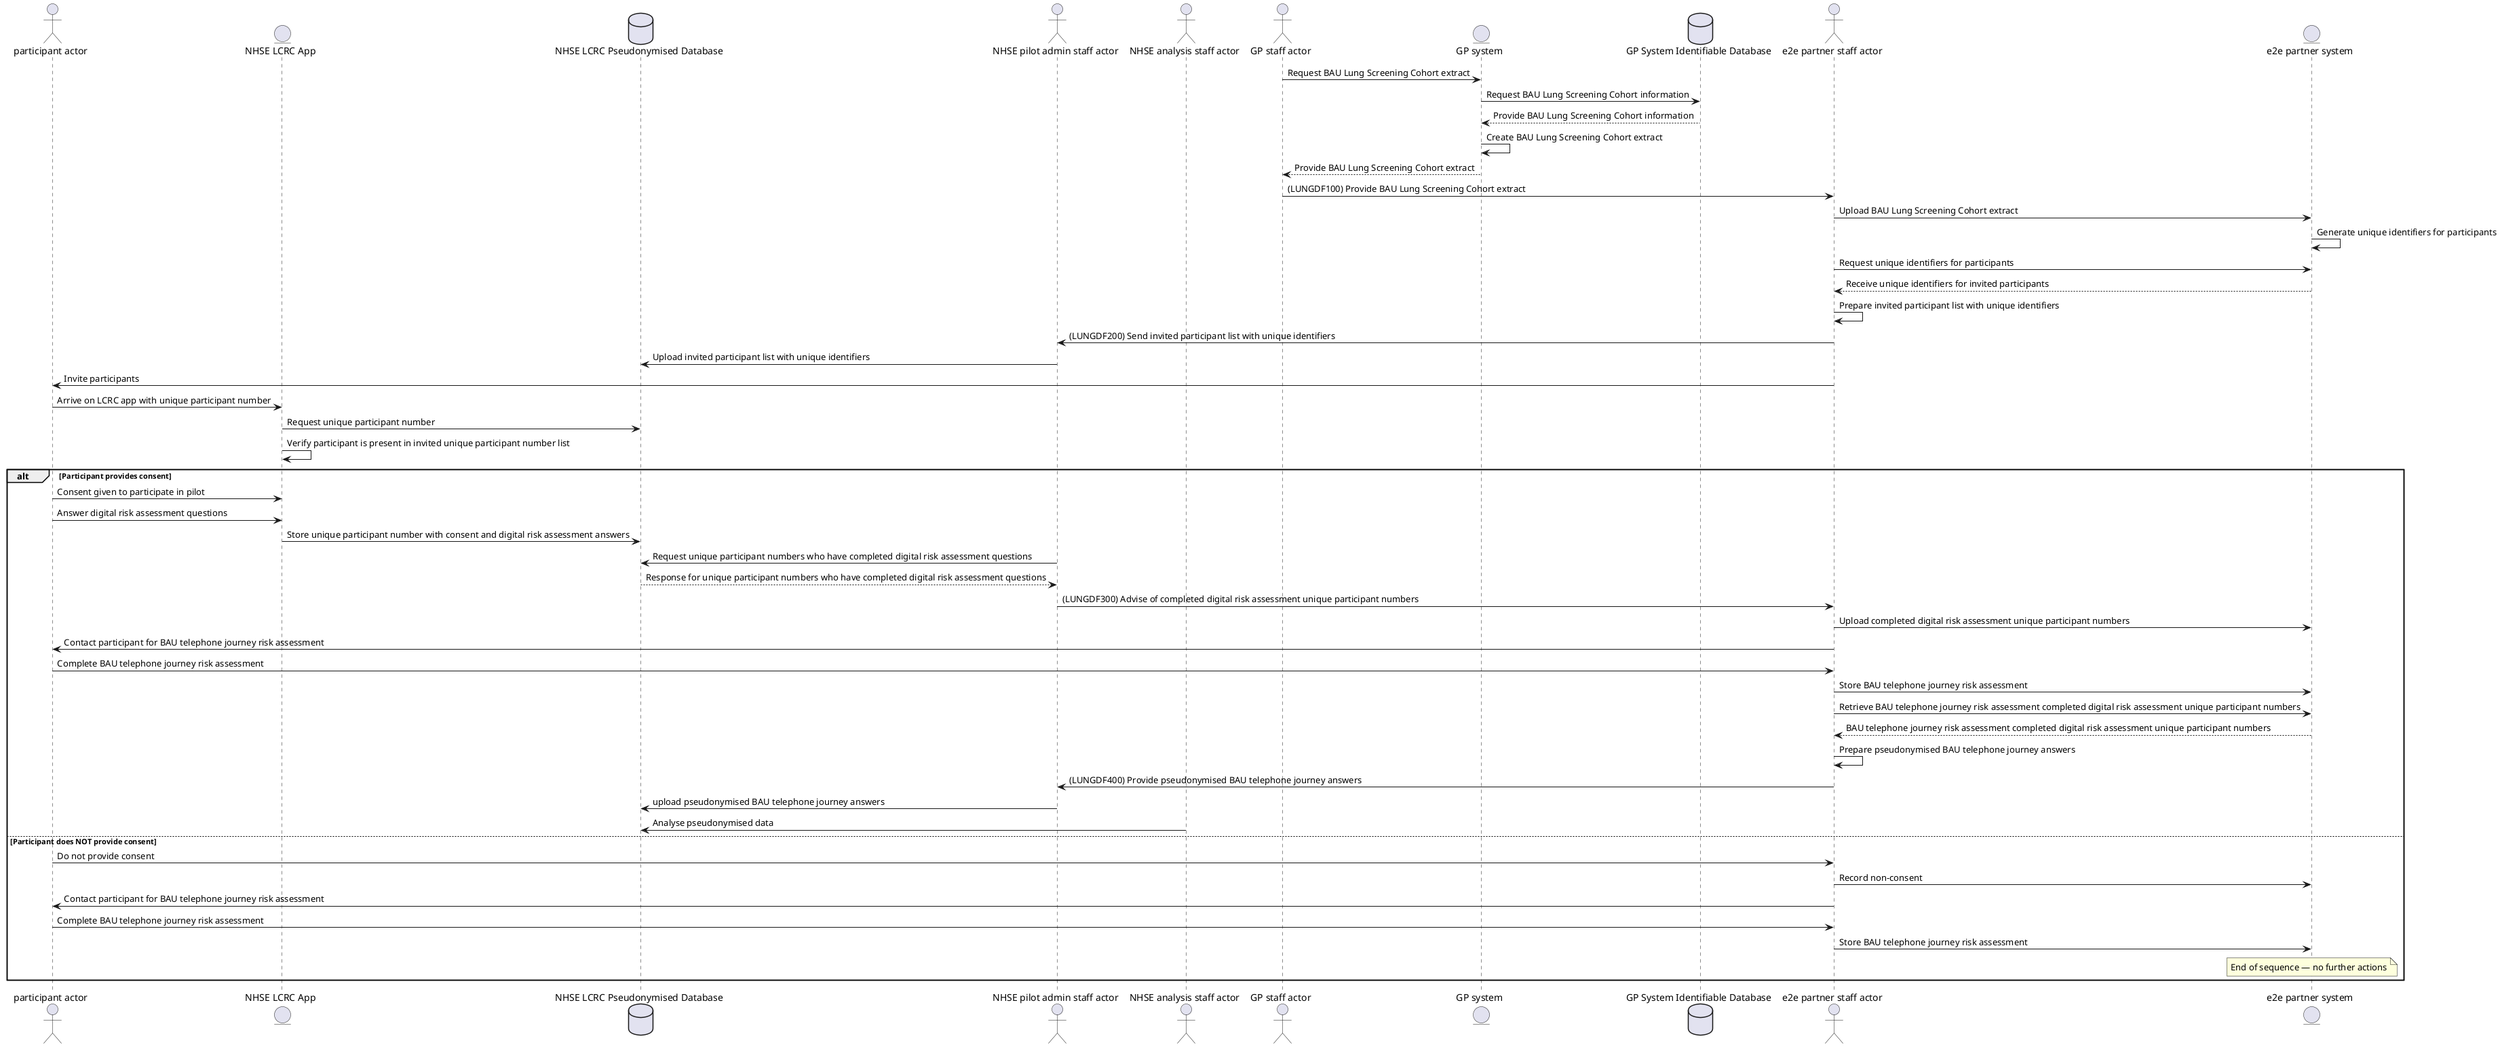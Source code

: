 @startuml
actor "participant actor" as Participant
entity "NHSE LCRC App" as NHSE_LCRC_App
database "NHSE LCRC Pseudonymised Database" as NHSE_LCRC_Pseud_DB
actor "NHSE pilot admin staff actor" as NHSE_Admin
actor "NHSE analysis staff actor" as NHSE_Analysis
actor "GP staff actor" as GP_Staff
entity "GP system" as GP_System
database "GP System Identifiable Database" as GP_ID_DB
actor "e2e partner staff actor" as E2E_Staff
entity "e2e partner system" as E2E_System

' Step 1 BAU lung cohorting
GP_Staff -> GP_System: Request BAU Lung Screening Cohort extract
GP_System -> GP_ID_DB: Request BAU Lung Screening Cohort information
GP_ID_DB --> GP_System: Provide BAU Lung Screening Cohort information
GP_System -> GP_System: Create BAU Lung Screening Cohort extract
GP_System --> GP_Staff: Provide BAU Lung Screening Cohort extract
GP_Staff -> E2E_Staff: (LUNGDF100) Provide BAU Lung Screening Cohort extract
E2E_Staff -> E2E_System: Upload BAU Lung Screening Cohort extract

' Step 2 pilot digital app cohorting
E2E_System -> E2E_System: Generate unique identifiers for participants
E2E_Staff -> E2E_System: Request unique identifiers for participants
E2E_System --> E2E_Staff: Receive unique identifiers for invited participants
E2E_Staff -> E2E_Staff: Prepare invited participant list with unique identifiers
E2E_Staff -> NHSE_Admin: (LUNGDF200) Send invited participant list with unique identifiers
NHSE_Admin -> NHSE_LCRC_Pseud_DB: Upload invited participant list with unique identifiers
E2E_Staff -> Participant: Invite participants

' Step 3 participant completion of pilot digital app journey
    Participant -> NHSE_LCRC_App: Arrive on LCRC app with unique participant number
    NHSE_LCRC_App -> NHSE_LCRC_Pseud_DB: Request unique participant number
    NHSE_LCRC_App -> NHSE_LCRC_App: Verify participant is present in invited unique participant number list
alt Participant provides consent
    Participant -> NHSE_LCRC_App: Consent given to participate in pilot
    Participant -> NHSE_LCRC_App: Answer digital risk assessment questions
    NHSE_LCRC_App -> NHSE_LCRC_Pseud_DB: Store unique participant number with consent and digital risk assessment answers
    NHSE_Admin -> NHSE_LCRC_Pseud_DB: Request unique participant numbers who have completed digital risk assessment questions
    NHSE_LCRC_Pseud_DB --> NHSE_Admin: Response for unique participant numbers who have completed digital risk assessment questions
    NHSE_Admin -> E2E_Staff: (LUNGDF300) Advise of completed digital risk assessment unique participant numbers
    E2E_Staff -> E2E_System: Upload completed digital risk assessment unique participant numbers
 ' Step 4 BAU telephone user journey
    E2E_Staff -> Participant: Contact participant for BAU telephone journey risk assessment
    Participant -> E2E_Staff: Complete BAU telephone journey risk assessment
    E2E_Staff -> E2E_System: Store BAU telephone journey risk assessment
' Step 5 prepare data and analyse
    E2E_Staff -> E2E_System: Retrieve BAU telephone journey risk assessment completed digital risk assessment unique participant numbers
    E2E_System --> E2E_Staff: BAU telephone journey risk assessment completed digital risk assessment unique participant numbers
    E2E_Staff -> E2E_Staff: Prepare pseudonymised BAU telephone journey answers
    E2E_Staff -> NHSE_Admin: (LUNGDF400) Provide pseudonymised BAU telephone journey answers
    NHSE_Admin -> NHSE_LCRC_Pseud_DB: upload pseudonymised BAU telephone journey answers
    NHSE_Analysis -> NHSE_LCRC_Pseud_DB: Analyse pseudonymised data
else Participant does NOT provide consent
    Participant -> E2E_Staff: Do not provide consent
    E2E_Staff -> E2E_System: Record non-consent
    E2E_Staff -> Participant: Contact participant for BAU telephone journey risk assessment
    Participant -> E2E_Staff: Complete BAU telephone journey risk assessment
    E2E_Staff -> E2E_System: Store BAU telephone journey risk assessment
    note over E2E_System: End of sequence — no further actions
end
@enduml
